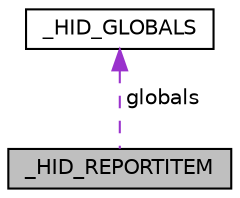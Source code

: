 digraph "_HID_REPORTITEM"
{
  edge [fontname="Helvetica",fontsize="10",labelfontname="Helvetica",labelfontsize="10"];
  node [fontname="Helvetica",fontsize="10",shape=record];
  Node1 [label="_HID_REPORTITEM",height=0.2,width=0.4,color="black", fillcolor="grey75", style="filled", fontcolor="black"];
  Node2 -> Node1 [dir="back",color="darkorchid3",fontsize="10",style="dashed",label=" globals" ];
  Node2 [label="_HID_GLOBALS",height=0.2,width=0.4,color="black", fillcolor="white", style="filled",URL="$struct___h_i_d___g_l_o_b_a_l_s.html"];
}
